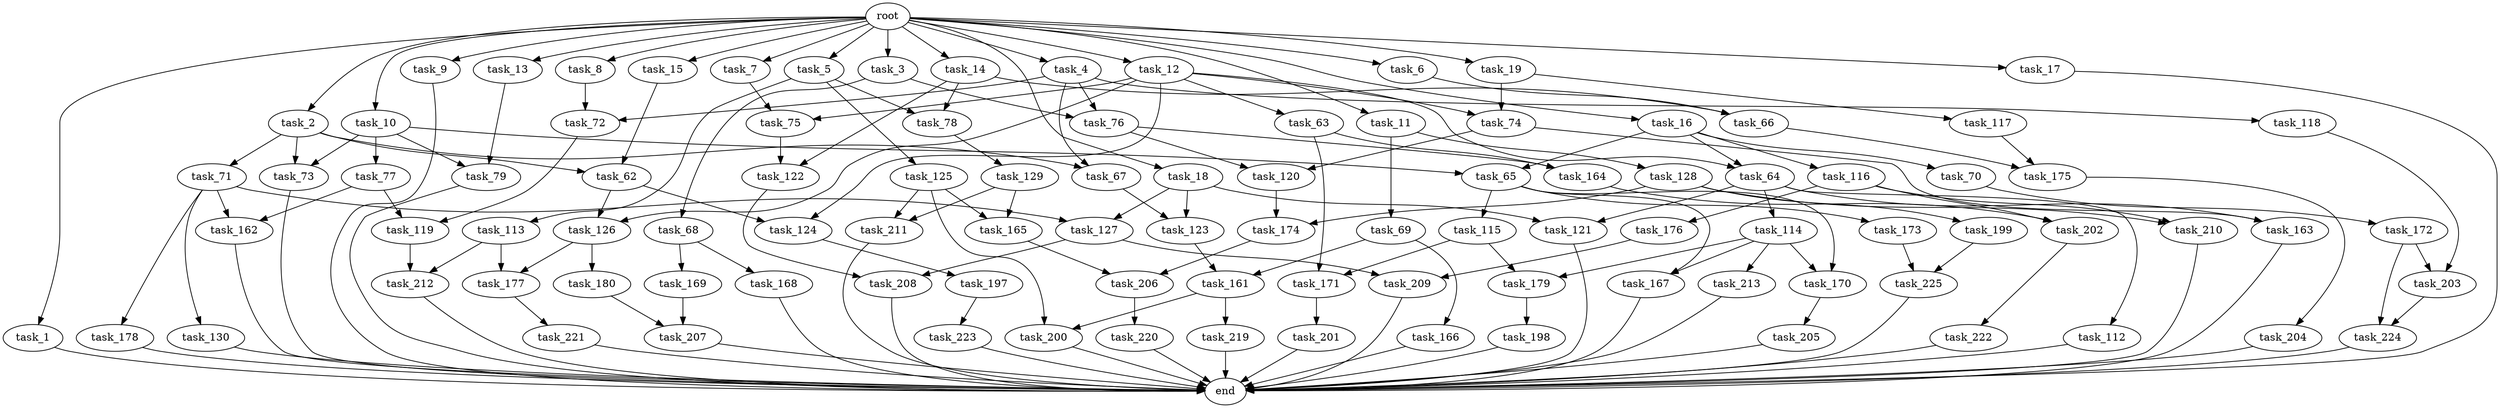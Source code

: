 digraph G {
  root [size="0.000000"];
  task_1 [size="2.048000"];
  task_2 [size="2.048000"];
  task_3 [size="2.048000"];
  task_4 [size="2.048000"];
  task_5 [size="2.048000"];
  task_6 [size="2.048000"];
  task_7 [size="2.048000"];
  task_8 [size="2.048000"];
  task_9 [size="2.048000"];
  task_10 [size="2.048000"];
  task_11 [size="2.048000"];
  task_12 [size="2.048000"];
  task_13 [size="2.048000"];
  task_14 [size="2.048000"];
  task_15 [size="2.048000"];
  task_16 [size="2.048000"];
  task_17 [size="2.048000"];
  task_18 [size="2.048000"];
  task_19 [size="2.048000"];
  task_62 [size="1546188226.560000"];
  task_63 [size="154618822.656000"];
  task_64 [size="1546188226.560000"];
  task_65 [size="1821066133.504000"];
  task_66 [size="1460288880.640000"];
  task_67 [size="2491081031.680000"];
  task_68 [size="68719476.736000"];
  task_69 [size="429496729.600000"];
  task_70 [size="1391569403.904000"];
  task_71 [size="1391569403.904000"];
  task_72 [size="1717986918.400000"];
  task_73 [size="1821066133.504000"];
  task_74 [size="1546188226.560000"];
  task_75 [size="309237645.312000"];
  task_76 [size="1168231104.512000"];
  task_77 [size="429496729.600000"];
  task_78 [size="1683627180.032000"];
  task_79 [size="1529008357.376000"];
  task_112 [size="618475290.624000"];
  task_113 [size="841813590.016000"];
  task_114 [size="618475290.624000"];
  task_115 [size="841813590.016000"];
  task_116 [size="1391569403.904000"];
  task_117 [size="1391569403.904000"];
  task_118 [size="1099511627.776000"];
  task_119 [size="584115552.256000"];
  task_120 [size="343597383.680000"];
  task_121 [size="1460288880.640000"];
  task_122 [size="1116691496.960000"];
  task_123 [size="2559800508.416000"];
  task_124 [size="1254130450.432000"];
  task_125 [size="841813590.016000"];
  task_126 [size="1254130450.432000"];
  task_127 [size="1116691496.960000"];
  task_128 [size="429496729.600000"];
  task_129 [size="1717986918.400000"];
  task_130 [size="274877906.944000"];
  task_161 [size="1941325217.792000"];
  task_162 [size="704374636.544000"];
  task_163 [size="893353197.568000"];
  task_164 [size="343597383.680000"];
  task_165 [size="1872605741.056000"];
  task_166 [size="1099511627.776000"];
  task_167 [size="1941325217.792000"];
  task_168 [size="1717986918.400000"];
  task_169 [size="1717986918.400000"];
  task_170 [size="1941325217.792000"];
  task_171 [size="1666447310.848000"];
  task_172 [size="274877906.944000"];
  task_173 [size="841813590.016000"];
  task_174 [size="704374636.544000"];
  task_175 [size="1666447310.848000"];
  task_176 [size="1717986918.400000"];
  task_177 [size="137438953.472000"];
  task_178 [size="274877906.944000"];
  task_179 [size="2491081031.680000"];
  task_180 [size="68719476.736000"];
  task_197 [size="429496729.600000"];
  task_198 [size="1391569403.904000"];
  task_199 [size="429496729.600000"];
  task_200 [size="773094113.280000"];
  task_201 [size="1099511627.776000"];
  task_202 [size="1872605741.056000"];
  task_203 [size="704374636.544000"];
  task_204 [size="274877906.944000"];
  task_205 [size="154618822.656000"];
  task_206 [size="1872605741.056000"];
  task_207 [size="2817498546.176000"];
  task_208 [size="1786706395.136000"];
  task_209 [size="343597383.680000"];
  task_210 [size="2147483648.000000"];
  task_211 [size="1872605741.056000"];
  task_212 [size="137438953.472000"];
  task_213 [size="1099511627.776000"];
  task_219 [size="618475290.624000"];
  task_220 [size="68719476.736000"];
  task_221 [size="68719476.736000"];
  task_222 [size="154618822.656000"];
  task_223 [size="1391569403.904000"];
  task_224 [size="1271310319.616000"];
  task_225 [size="2491081031.680000"];
  end [size="0.000000"];

  root -> task_1 [size="1.000000"];
  root -> task_2 [size="1.000000"];
  root -> task_3 [size="1.000000"];
  root -> task_4 [size="1.000000"];
  root -> task_5 [size="1.000000"];
  root -> task_6 [size="1.000000"];
  root -> task_7 [size="1.000000"];
  root -> task_8 [size="1.000000"];
  root -> task_9 [size="1.000000"];
  root -> task_10 [size="1.000000"];
  root -> task_11 [size="1.000000"];
  root -> task_12 [size="1.000000"];
  root -> task_13 [size="1.000000"];
  root -> task_14 [size="1.000000"];
  root -> task_15 [size="1.000000"];
  root -> task_16 [size="1.000000"];
  root -> task_17 [size="1.000000"];
  root -> task_18 [size="1.000000"];
  root -> task_19 [size="1.000000"];
  task_1 -> end [size="1.000000"];
  task_2 -> task_62 [size="679477248.000000"];
  task_2 -> task_67 [size="679477248.000000"];
  task_2 -> task_71 [size="679477248.000000"];
  task_2 -> task_73 [size="679477248.000000"];
  task_3 -> task_68 [size="33554432.000000"];
  task_3 -> task_76 [size="33554432.000000"];
  task_4 -> task_67 [size="536870912.000000"];
  task_4 -> task_72 [size="536870912.000000"];
  task_4 -> task_76 [size="536870912.000000"];
  task_4 -> task_118 [size="536870912.000000"];
  task_5 -> task_78 [size="411041792.000000"];
  task_5 -> task_113 [size="411041792.000000"];
  task_5 -> task_125 [size="411041792.000000"];
  task_6 -> task_66 [size="301989888.000000"];
  task_7 -> task_75 [size="75497472.000000"];
  task_8 -> task_72 [size="301989888.000000"];
  task_9 -> end [size="1.000000"];
  task_10 -> task_65 [size="209715200.000000"];
  task_10 -> task_73 [size="209715200.000000"];
  task_10 -> task_77 [size="209715200.000000"];
  task_10 -> task_79 [size="209715200.000000"];
  task_11 -> task_69 [size="209715200.000000"];
  task_11 -> task_128 [size="209715200.000000"];
  task_12 -> task_63 [size="75497472.000000"];
  task_12 -> task_64 [size="75497472.000000"];
  task_12 -> task_74 [size="75497472.000000"];
  task_12 -> task_75 [size="75497472.000000"];
  task_12 -> task_124 [size="75497472.000000"];
  task_12 -> task_126 [size="75497472.000000"];
  task_13 -> task_79 [size="536870912.000000"];
  task_14 -> task_66 [size="411041792.000000"];
  task_14 -> task_78 [size="411041792.000000"];
  task_14 -> task_122 [size="411041792.000000"];
  task_15 -> task_62 [size="75497472.000000"];
  task_16 -> task_64 [size="679477248.000000"];
  task_16 -> task_65 [size="679477248.000000"];
  task_16 -> task_70 [size="679477248.000000"];
  task_16 -> task_116 [size="679477248.000000"];
  task_17 -> end [size="1.000000"];
  task_18 -> task_121 [size="411041792.000000"];
  task_18 -> task_123 [size="411041792.000000"];
  task_18 -> task_127 [size="411041792.000000"];
  task_19 -> task_74 [size="679477248.000000"];
  task_19 -> task_117 [size="679477248.000000"];
  task_62 -> task_124 [size="536870912.000000"];
  task_62 -> task_126 [size="536870912.000000"];
  task_63 -> task_164 [size="134217728.000000"];
  task_63 -> task_171 [size="134217728.000000"];
  task_64 -> task_112 [size="301989888.000000"];
  task_64 -> task_114 [size="301989888.000000"];
  task_64 -> task_121 [size="301989888.000000"];
  task_64 -> task_163 [size="301989888.000000"];
  task_65 -> task_115 [size="411041792.000000"];
  task_65 -> task_167 [size="411041792.000000"];
  task_65 -> task_170 [size="411041792.000000"];
  task_65 -> task_173 [size="411041792.000000"];
  task_66 -> task_175 [size="679477248.000000"];
  task_67 -> task_123 [size="838860800.000000"];
  task_68 -> task_168 [size="838860800.000000"];
  task_68 -> task_169 [size="838860800.000000"];
  task_69 -> task_161 [size="536870912.000000"];
  task_69 -> task_166 [size="536870912.000000"];
  task_70 -> task_172 [size="134217728.000000"];
  task_71 -> task_127 [size="134217728.000000"];
  task_71 -> task_130 [size="134217728.000000"];
  task_71 -> task_162 [size="134217728.000000"];
  task_71 -> task_178 [size="134217728.000000"];
  task_72 -> task_119 [size="75497472.000000"];
  task_73 -> end [size="1.000000"];
  task_74 -> task_120 [size="134217728.000000"];
  task_74 -> task_163 [size="134217728.000000"];
  task_75 -> task_122 [size="134217728.000000"];
  task_76 -> task_120 [size="33554432.000000"];
  task_76 -> task_164 [size="33554432.000000"];
  task_77 -> task_119 [size="209715200.000000"];
  task_77 -> task_162 [size="209715200.000000"];
  task_78 -> task_129 [size="838860800.000000"];
  task_79 -> end [size="1.000000"];
  task_112 -> end [size="1.000000"];
  task_113 -> task_177 [size="33554432.000000"];
  task_113 -> task_212 [size="33554432.000000"];
  task_114 -> task_167 [size="536870912.000000"];
  task_114 -> task_170 [size="536870912.000000"];
  task_114 -> task_179 [size="536870912.000000"];
  task_114 -> task_213 [size="536870912.000000"];
  task_115 -> task_171 [size="679477248.000000"];
  task_115 -> task_179 [size="679477248.000000"];
  task_116 -> task_176 [size="838860800.000000"];
  task_116 -> task_202 [size="838860800.000000"];
  task_116 -> task_210 [size="838860800.000000"];
  task_117 -> task_175 [size="134217728.000000"];
  task_118 -> task_203 [size="134217728.000000"];
  task_119 -> task_212 [size="33554432.000000"];
  task_120 -> task_174 [size="134217728.000000"];
  task_121 -> end [size="1.000000"];
  task_122 -> task_208 [size="838860800.000000"];
  task_123 -> task_161 [size="411041792.000000"];
  task_124 -> task_197 [size="209715200.000000"];
  task_125 -> task_165 [size="75497472.000000"];
  task_125 -> task_200 [size="75497472.000000"];
  task_125 -> task_211 [size="75497472.000000"];
  task_126 -> task_177 [size="33554432.000000"];
  task_126 -> task_180 [size="33554432.000000"];
  task_127 -> task_208 [size="33554432.000000"];
  task_127 -> task_209 [size="33554432.000000"];
  task_128 -> task_174 [size="209715200.000000"];
  task_128 -> task_199 [size="209715200.000000"];
  task_128 -> task_210 [size="209715200.000000"];
  task_129 -> task_165 [size="838860800.000000"];
  task_129 -> task_211 [size="838860800.000000"];
  task_130 -> end [size="1.000000"];
  task_161 -> task_200 [size="301989888.000000"];
  task_161 -> task_219 [size="301989888.000000"];
  task_162 -> end [size="1.000000"];
  task_163 -> end [size="1.000000"];
  task_164 -> task_202 [size="75497472.000000"];
  task_165 -> task_206 [size="75497472.000000"];
  task_166 -> end [size="1.000000"];
  task_167 -> end [size="1.000000"];
  task_168 -> end [size="1.000000"];
  task_169 -> task_207 [size="838860800.000000"];
  task_170 -> task_205 [size="75497472.000000"];
  task_171 -> task_201 [size="536870912.000000"];
  task_172 -> task_203 [size="209715200.000000"];
  task_172 -> task_224 [size="209715200.000000"];
  task_173 -> task_225 [size="536870912.000000"];
  task_174 -> task_206 [size="838860800.000000"];
  task_175 -> task_204 [size="134217728.000000"];
  task_176 -> task_209 [size="134217728.000000"];
  task_177 -> task_221 [size="33554432.000000"];
  task_178 -> end [size="1.000000"];
  task_179 -> task_198 [size="679477248.000000"];
  task_180 -> task_207 [size="536870912.000000"];
  task_197 -> task_223 [size="679477248.000000"];
  task_198 -> end [size="1.000000"];
  task_199 -> task_225 [size="679477248.000000"];
  task_200 -> end [size="1.000000"];
  task_201 -> end [size="1.000000"];
  task_202 -> task_222 [size="75497472.000000"];
  task_203 -> task_224 [size="411041792.000000"];
  task_204 -> end [size="1.000000"];
  task_205 -> end [size="1.000000"];
  task_206 -> task_220 [size="33554432.000000"];
  task_207 -> end [size="1.000000"];
  task_208 -> end [size="1.000000"];
  task_209 -> end [size="1.000000"];
  task_210 -> end [size="1.000000"];
  task_211 -> end [size="1.000000"];
  task_212 -> end [size="1.000000"];
  task_213 -> end [size="1.000000"];
  task_219 -> end [size="1.000000"];
  task_220 -> end [size="1.000000"];
  task_221 -> end [size="1.000000"];
  task_222 -> end [size="1.000000"];
  task_223 -> end [size="1.000000"];
  task_224 -> end [size="1.000000"];
  task_225 -> end [size="1.000000"];
}
